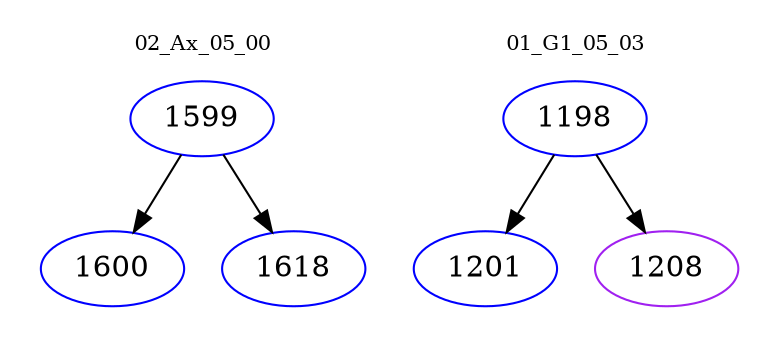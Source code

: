 digraph{
subgraph cluster_0 {
color = white
label = "02_Ax_05_00";
fontsize=10;
T0_1599 [label="1599", color="blue"]
T0_1599 -> T0_1600 [color="black"]
T0_1600 [label="1600", color="blue"]
T0_1599 -> T0_1618 [color="black"]
T0_1618 [label="1618", color="blue"]
}
subgraph cluster_1 {
color = white
label = "01_G1_05_03";
fontsize=10;
T1_1198 [label="1198", color="blue"]
T1_1198 -> T1_1201 [color="black"]
T1_1201 [label="1201", color="blue"]
T1_1198 -> T1_1208 [color="black"]
T1_1208 [label="1208", color="purple"]
}
}
